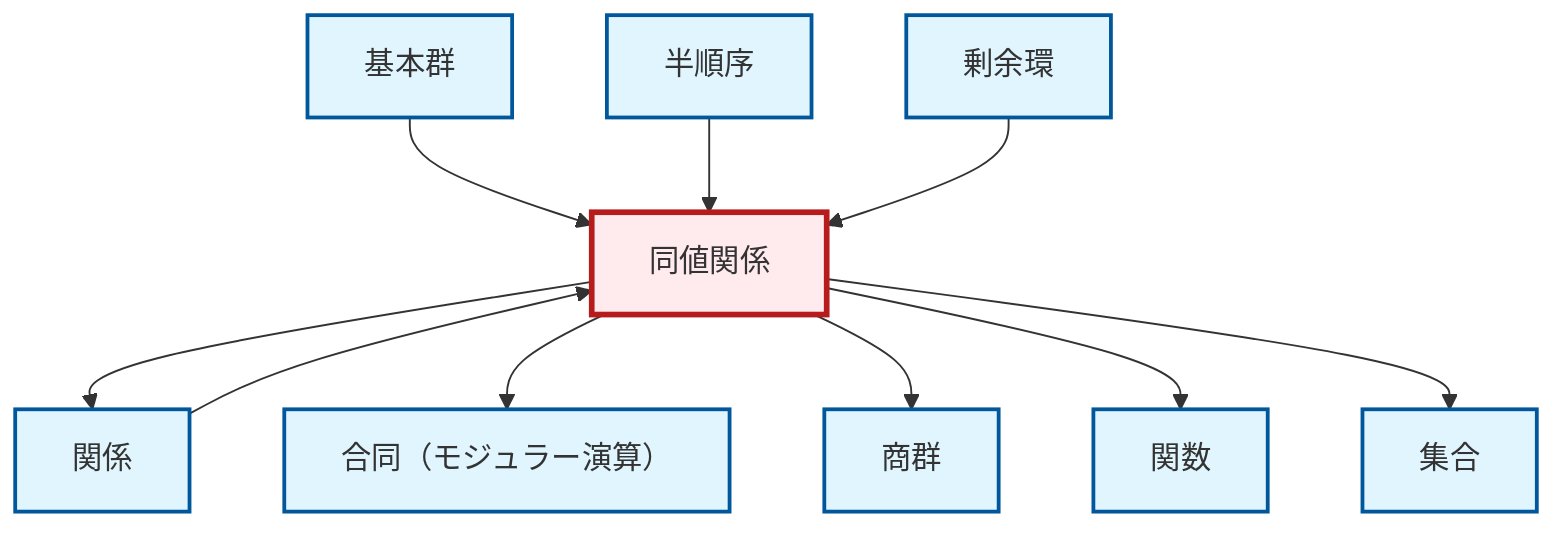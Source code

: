 graph TD
    classDef definition fill:#e1f5fe,stroke:#01579b,stroke-width:2px
    classDef theorem fill:#f3e5f5,stroke:#4a148c,stroke-width:2px
    classDef axiom fill:#fff3e0,stroke:#e65100,stroke-width:2px
    classDef example fill:#e8f5e9,stroke:#1b5e20,stroke-width:2px
    classDef current fill:#ffebee,stroke:#b71c1c,stroke-width:3px
    def-partial-order["半順序"]:::definition
    def-quotient-ring["剰余環"]:::definition
    def-function["関数"]:::definition
    def-quotient-group["商群"]:::definition
    def-equivalence-relation["同値関係"]:::definition
    def-set["集合"]:::definition
    def-congruence["合同（モジュラー演算）"]:::definition
    def-relation["関係"]:::definition
    def-fundamental-group["基本群"]:::definition
    def-equivalence-relation --> def-relation
    def-equivalence-relation --> def-congruence
    def-fundamental-group --> def-equivalence-relation
    def-partial-order --> def-equivalence-relation
    def-relation --> def-equivalence-relation
    def-equivalence-relation --> def-quotient-group
    def-quotient-ring --> def-equivalence-relation
    def-equivalence-relation --> def-function
    def-equivalence-relation --> def-set
    class def-equivalence-relation current
